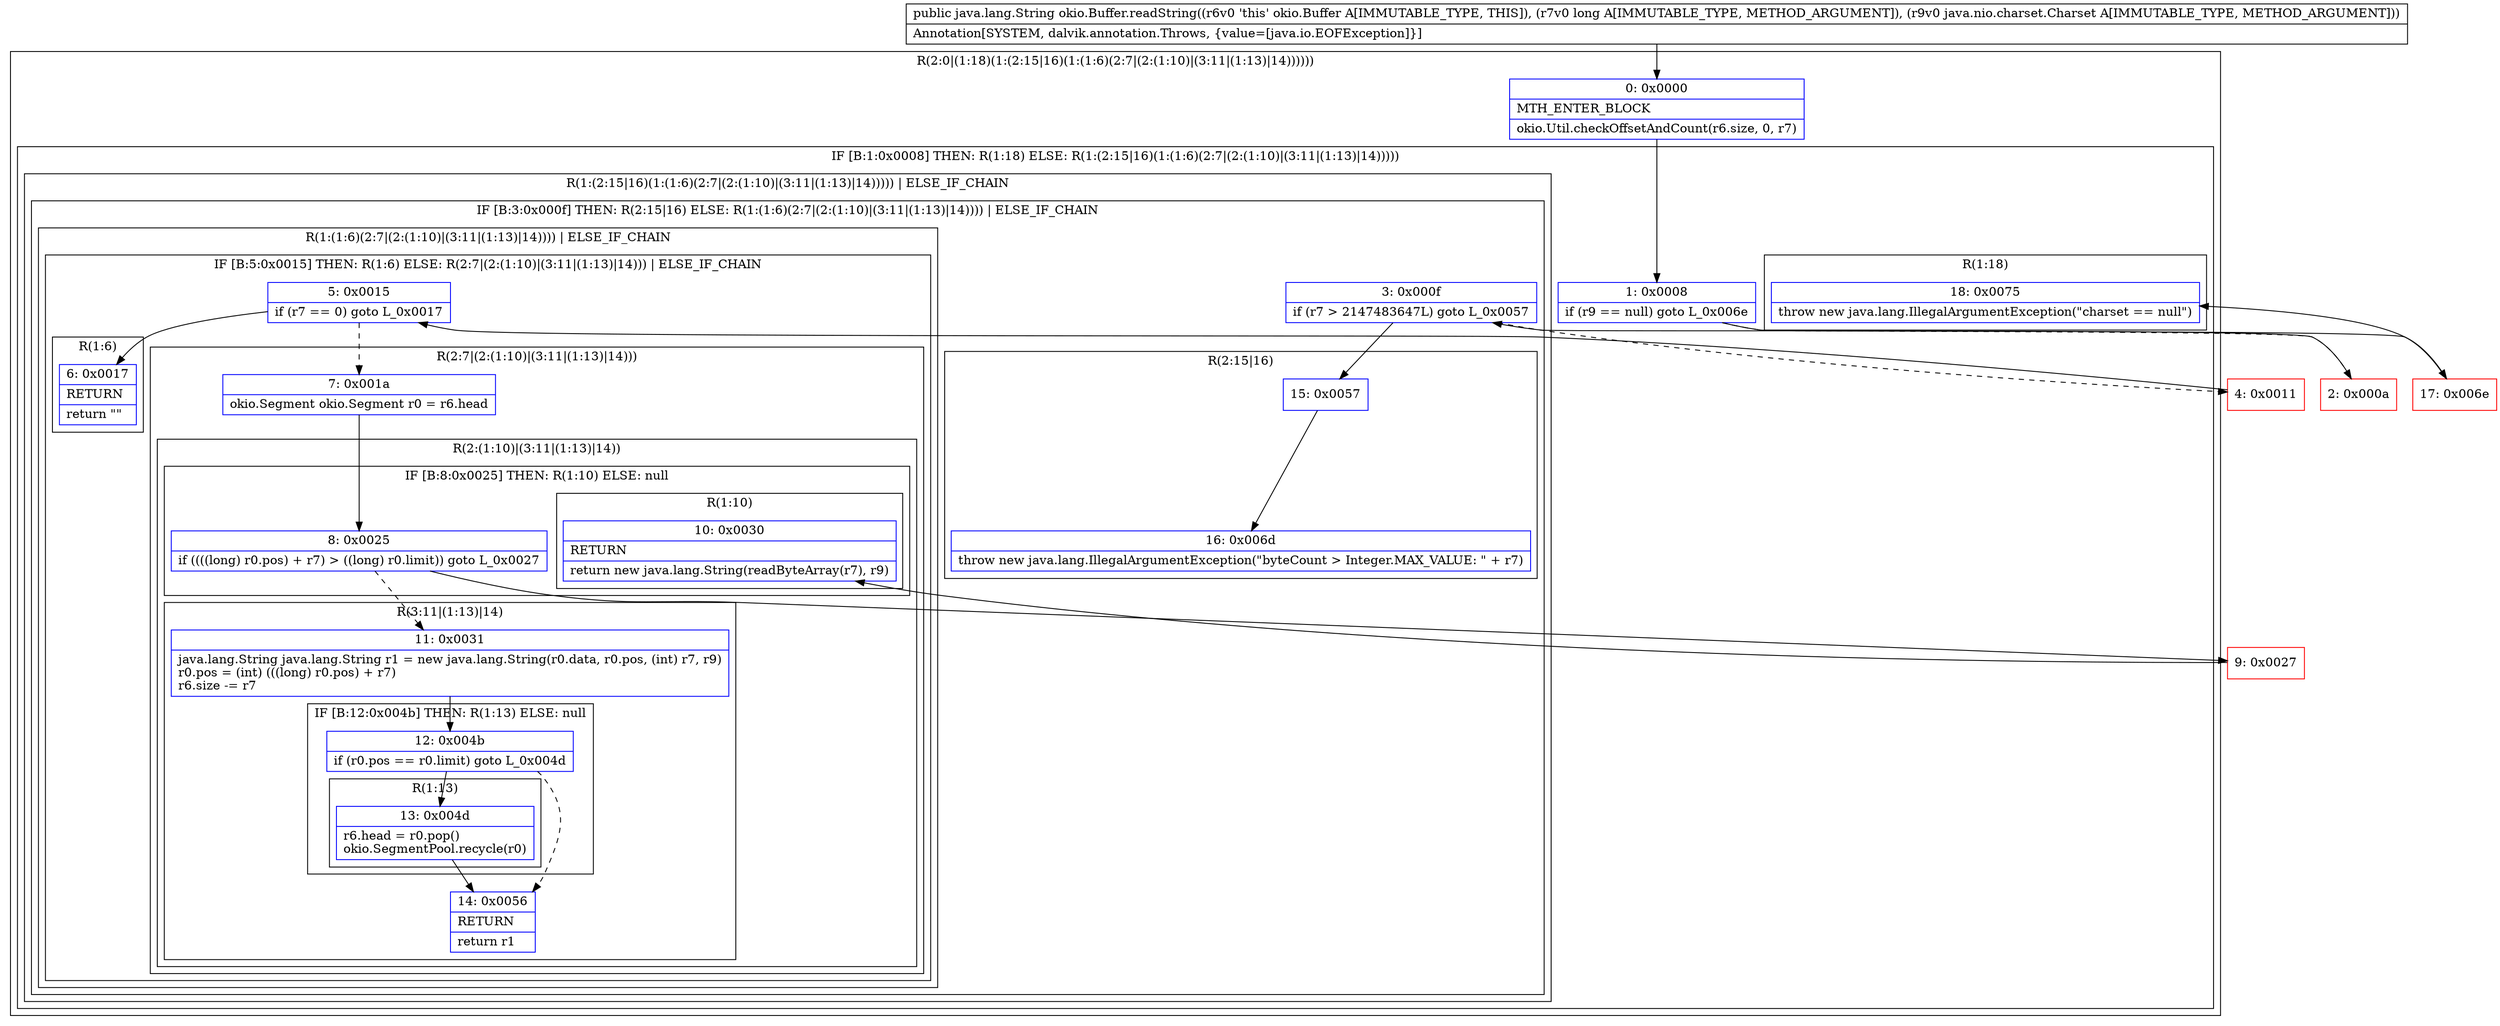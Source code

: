 digraph "CFG forokio.Buffer.readString(JLjava\/nio\/charset\/Charset;)Ljava\/lang\/String;" {
subgraph cluster_Region_875962258 {
label = "R(2:0|(1:18)(1:(2:15|16)(1:(1:6)(2:7|(2:(1:10)|(3:11|(1:13)|14))))))";
node [shape=record,color=blue];
Node_0 [shape=record,label="{0\:\ 0x0000|MTH_ENTER_BLOCK\l|okio.Util.checkOffsetAndCount(r6.size, 0, r7)\l}"];
subgraph cluster_IfRegion_237397756 {
label = "IF [B:1:0x0008] THEN: R(1:18) ELSE: R(1:(2:15|16)(1:(1:6)(2:7|(2:(1:10)|(3:11|(1:13)|14)))))";
node [shape=record,color=blue];
Node_1 [shape=record,label="{1\:\ 0x0008|if (r9 == null) goto L_0x006e\l}"];
subgraph cluster_Region_864619905 {
label = "R(1:18)";
node [shape=record,color=blue];
Node_18 [shape=record,label="{18\:\ 0x0075|throw new java.lang.IllegalArgumentException(\"charset == null\")\l}"];
}
subgraph cluster_Region_1329669667 {
label = "R(1:(2:15|16)(1:(1:6)(2:7|(2:(1:10)|(3:11|(1:13)|14))))) | ELSE_IF_CHAIN\l";
node [shape=record,color=blue];
subgraph cluster_IfRegion_1267690198 {
label = "IF [B:3:0x000f] THEN: R(2:15|16) ELSE: R(1:(1:6)(2:7|(2:(1:10)|(3:11|(1:13)|14)))) | ELSE_IF_CHAIN\l";
node [shape=record,color=blue];
Node_3 [shape=record,label="{3\:\ 0x000f|if (r7 \> 2147483647L) goto L_0x0057\l}"];
subgraph cluster_Region_1982067933 {
label = "R(2:15|16)";
node [shape=record,color=blue];
Node_15 [shape=record,label="{15\:\ 0x0057}"];
Node_16 [shape=record,label="{16\:\ 0x006d|throw new java.lang.IllegalArgumentException(\"byteCount \> Integer.MAX_VALUE: \" + r7)\l}"];
}
subgraph cluster_Region_230492829 {
label = "R(1:(1:6)(2:7|(2:(1:10)|(3:11|(1:13)|14)))) | ELSE_IF_CHAIN\l";
node [shape=record,color=blue];
subgraph cluster_IfRegion_1267422519 {
label = "IF [B:5:0x0015] THEN: R(1:6) ELSE: R(2:7|(2:(1:10)|(3:11|(1:13)|14))) | ELSE_IF_CHAIN\l";
node [shape=record,color=blue];
Node_5 [shape=record,label="{5\:\ 0x0015|if (r7 == 0) goto L_0x0017\l}"];
subgraph cluster_Region_2070040394 {
label = "R(1:6)";
node [shape=record,color=blue];
Node_6 [shape=record,label="{6\:\ 0x0017|RETURN\l|return \"\"\l}"];
}
subgraph cluster_Region_1789207667 {
label = "R(2:7|(2:(1:10)|(3:11|(1:13)|14)))";
node [shape=record,color=blue];
Node_7 [shape=record,label="{7\:\ 0x001a|okio.Segment okio.Segment r0 = r6.head\l}"];
subgraph cluster_Region_302959079 {
label = "R(2:(1:10)|(3:11|(1:13)|14))";
node [shape=record,color=blue];
subgraph cluster_IfRegion_1131824910 {
label = "IF [B:8:0x0025] THEN: R(1:10) ELSE: null";
node [shape=record,color=blue];
Node_8 [shape=record,label="{8\:\ 0x0025|if ((((long) r0.pos) + r7) \> ((long) r0.limit)) goto L_0x0027\l}"];
subgraph cluster_Region_2005057753 {
label = "R(1:10)";
node [shape=record,color=blue];
Node_10 [shape=record,label="{10\:\ 0x0030|RETURN\l|return new java.lang.String(readByteArray(r7), r9)\l}"];
}
}
subgraph cluster_Region_1077589973 {
label = "R(3:11|(1:13)|14)";
node [shape=record,color=blue];
Node_11 [shape=record,label="{11\:\ 0x0031|java.lang.String java.lang.String r1 = new java.lang.String(r0.data, r0.pos, (int) r7, r9)\lr0.pos = (int) (((long) r0.pos) + r7)\lr6.size \-= r7\l}"];
subgraph cluster_IfRegion_860362985 {
label = "IF [B:12:0x004b] THEN: R(1:13) ELSE: null";
node [shape=record,color=blue];
Node_12 [shape=record,label="{12\:\ 0x004b|if (r0.pos == r0.limit) goto L_0x004d\l}"];
subgraph cluster_Region_1888302159 {
label = "R(1:13)";
node [shape=record,color=blue];
Node_13 [shape=record,label="{13\:\ 0x004d|r6.head = r0.pop()\lokio.SegmentPool.recycle(r0)\l}"];
}
}
Node_14 [shape=record,label="{14\:\ 0x0056|RETURN\l|return r1\l}"];
}
}
}
}
}
}
}
}
}
Node_2 [shape=record,color=red,label="{2\:\ 0x000a}"];
Node_4 [shape=record,color=red,label="{4\:\ 0x0011}"];
Node_9 [shape=record,color=red,label="{9\:\ 0x0027}"];
Node_17 [shape=record,color=red,label="{17\:\ 0x006e}"];
MethodNode[shape=record,label="{public java.lang.String okio.Buffer.readString((r6v0 'this' okio.Buffer A[IMMUTABLE_TYPE, THIS]), (r7v0 long A[IMMUTABLE_TYPE, METHOD_ARGUMENT]), (r9v0 java.nio.charset.Charset A[IMMUTABLE_TYPE, METHOD_ARGUMENT]))  | Annotation[SYSTEM, dalvik.annotation.Throws, \{value=[java.io.EOFException]\}]\l}"];
MethodNode -> Node_0;
Node_0 -> Node_1;
Node_1 -> Node_2[style=dashed];
Node_1 -> Node_17;
Node_3 -> Node_4[style=dashed];
Node_3 -> Node_15;
Node_15 -> Node_16;
Node_5 -> Node_6;
Node_5 -> Node_7[style=dashed];
Node_7 -> Node_8;
Node_8 -> Node_9;
Node_8 -> Node_11[style=dashed];
Node_11 -> Node_12;
Node_12 -> Node_13;
Node_12 -> Node_14[style=dashed];
Node_13 -> Node_14;
Node_2 -> Node_3;
Node_4 -> Node_5;
Node_9 -> Node_10;
Node_17 -> Node_18;
}

